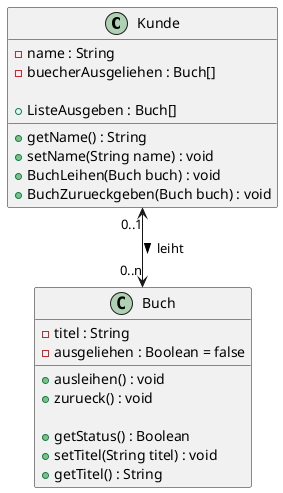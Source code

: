 @startuml

class Kunde {
    - name : String
    - buecherAusgeliehen : Buch[]

    + getName() : String
    + setName(String name) : void
    + ListeAusgeben : Buch[]
    + BuchLeihen(Buch buch) : void
    + BuchZurueckgeben(Buch buch) : void
}

class Buch {
    - titel : String 
    - ausgeliehen : Boolean = false

    + ausleihen() : void
    + zurueck() : void

    + getStatus() : Boolean
    + setTitel(String titel) : void
    + getTitel() : String
}

Kunde "0..1" <--> "0..n" Buch : leiht >

@enduml